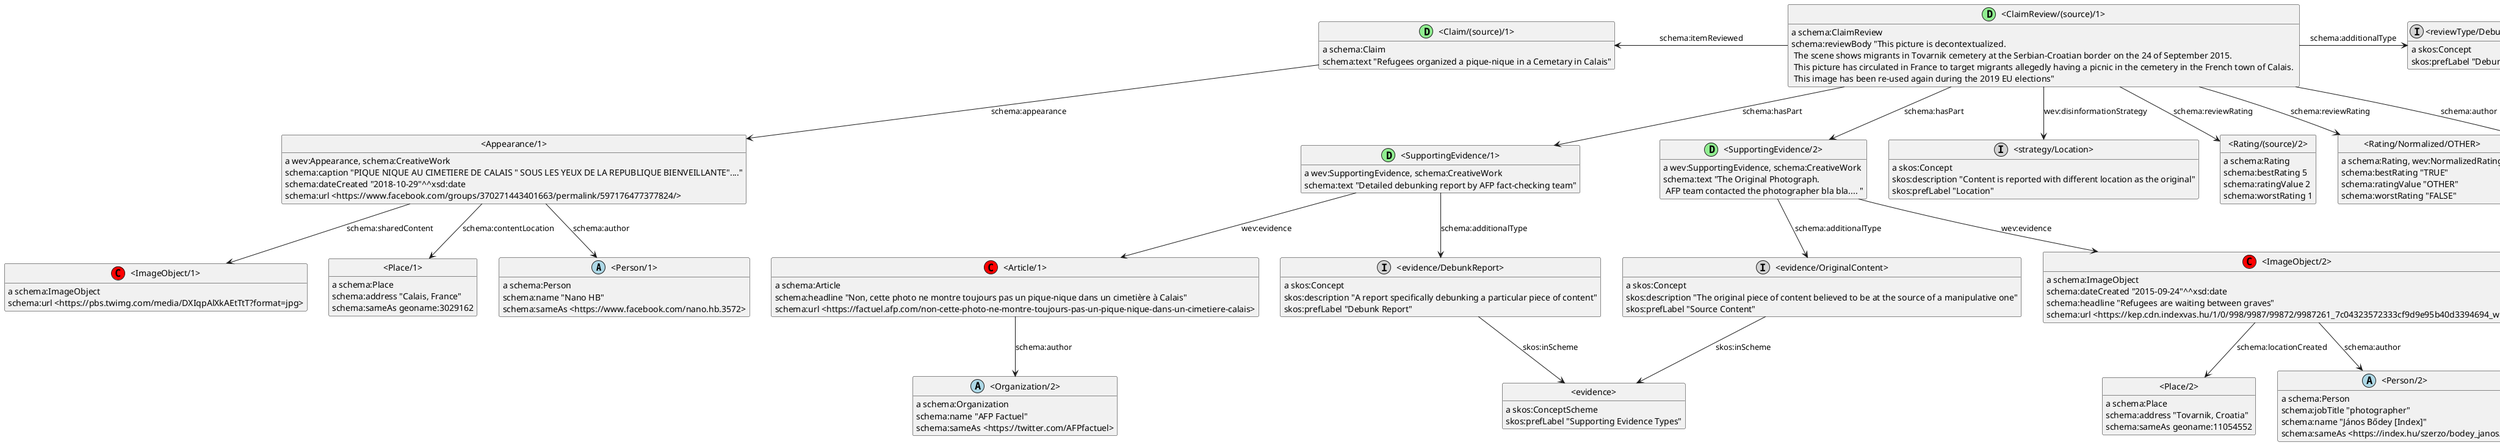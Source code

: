 @startuml
hide empty methods
hide empty attributes
hide circle
skinparam classAttributeIconSize 0
class _Person_1_ as "<Person/1>"
class _Person_1_ <<(A,lightblue)>>
show _Person_1_ circle
class _Person_2_ as "<Person/2>"
class _Person_2_ <<(A,lightblue)>>
show _Person_2_ circle
class _Organization_weverify_ as "<Organization/weverify>"
class _Organization_weverify_ <<(A,lightblue)>>
show _Organization_weverify_ circle
class _Organization_2_ as "<Organization/2>"
class _Organization_2_ <<(A,lightblue)>>
show _Organization_2_ circle
class _Article_1_ as "<Article/1>"
class _Article_1_ <<(C,red)>>
show _Article_1_ circle
class _ImageObject_1_ as "<ImageObject/1>"
class _ImageObject_1_ <<(C,red)>>
show _ImageObject_1_ circle
class _ImageObject_2_ as "<ImageObject/2>"
class _ImageObject_2_ <<(C,red)>>
show _ImageObject_2_ circle
class _ClaimReview_source_1_ as "<ClaimReview/(source)/1>"
class _ClaimReview_source_1_ <<(D,lightgreen)>>
show _ClaimReview_source_1_ circle
class _Claim_source_1_ as "<Claim/(source)/1>"
class _Claim_source_1_ <<(D,lightgreen)>>
show _Claim_source_1_ circle
class _SupportingEvidence_1_ as "<SupportingEvidence/1>"
class _SupportingEvidence_1_ <<(D,lightgreen)>>
show _SupportingEvidence_1_ circle
class _SupportingEvidence_2_ as "<SupportingEvidence/2>"
class _SupportingEvidence_2_ <<(D,lightgreen)>>
show _SupportingEvidence_2_ circle
class _reviewType_Debunk_ as "<reviewType/Debunk>"
class _reviewType_Debunk_ <<(I,lightgray)>>
show _reviewType_Debunk_ circle
class _strategy_Location_ as "<strategy/Location>"
class _strategy_Location_ <<(I,lightgray)>>
show _strategy_Location_ circle
class _evidence_DebunkReport_ as "<evidence/DebunkReport>"
class _evidence_DebunkReport_ <<(I,lightgray)>>
show _evidence_DebunkReport_ circle
class _evidence_OriginalContent_ as "<evidence/OriginalContent>"
class _evidence_OriginalContent_ <<(I,lightgray)>>
show _evidence_OriginalContent_ circle
_reviewType_Debunk_ : a skos:Concept
_reviewType_Debunk_ : skos:prefLabel "Debunk"
_SupportingEvidence_1_ : a wev:SupportingEvidence, schema:CreativeWork
_SupportingEvidence_1_ -down-> _Article_1_ : wev:evidence
_SupportingEvidence_1_ -down-> _evidence_DebunkReport_ : schema:additionalType
_SupportingEvidence_1_ : schema:text "Detailed debunking report by AFP fact-checking team"
_Person_2_ : a schema:Person
_Person_2_ : schema:jobTitle "photographer"
_Person_2_ : schema:name "János Bődey [Index]"
_Person_2_ : schema:sameAs <https://index.hu/szerzo/bodey_janos/>
class _Rating_source_2_ as "<Rating/(source)/2>"
_Rating_source_2_ : a schema:Rating
_Rating_source_2_ : schema:bestRating 5
_Rating_source_2_ : schema:ratingValue 2
_Rating_source_2_ : schema:worstRating 1
class _Appearance_1_ as "<Appearance/1>"
_Appearance_1_ : a wev:Appearance, schema:CreativeWork
_Appearance_1_ -down-> _ImageObject_1_ : schema:sharedContent
_Appearance_1_ -down-> _Person_1_ : schema:author
class _Place_1_ as "<Place/1>"
_Appearance_1_ -down-> _Place_1_ : schema:contentLocation
_Appearance_1_ : schema:caption "PIQUE NIQUE AU CIMETIERE DE CALAIS " SOUS LES YEUX DE LA REPUBLIQUE BIENVEILLANTE"...."
_Appearance_1_ : schema:dateCreated "2018-10-29"^^xsd:date
_Appearance_1_ : schema:url <https://www.facebook.com/groups/370271443401663/permalink/597176477377824/>
_evidence_DebunkReport_ : a skos:Concept
class _evidence_ as "<evidence>"
_evidence_DebunkReport_ -down-> _evidence_ : skos:inScheme
_evidence_DebunkReport_ : skos:description "A report specifically debunking a particular piece of content"
_evidence_DebunkReport_ : skos:prefLabel "Debunk Report"
_strategy_Location_ : a skos:Concept
_strategy_Location_ : skos:description "Content is reported with different location as the original"
_strategy_Location_ : skos:prefLabel "Location"
_ImageObject_2_ : a schema:ImageObject
_ImageObject_2_ -down-> _Person_2_ : schema:author
class _Place_2_ as "<Place/2>"
_ImageObject_2_ -down-> _Place_2_ : schema:locationCreated
_ImageObject_2_ : schema:dateCreated "2015-09-24"^^xsd:date
_ImageObject_2_ : schema:headline "Refugees are waiting between graves"
_ImageObject_2_ : schema:url <https://kep.cdn.indexvas.hu/1/0/998/9987/99872/9987261_7c04323572333cf9d9e95b40d3394694_wm.jpg>
_evidence_ : a skos:ConceptScheme
_evidence_ : skos:prefLabel "Supporting Evidence Types"
_Organization_weverify_ : a schema:Organization
_Organization_weverify_ : schema:name "WeVerify"
_Organization_weverify_ : schema:sameAs <https://twitter.com/Weverify>
_Article_1_ : a schema:Article
_Article_1_ -down-> _Organization_2_ : schema:author
_Article_1_ : schema:headline "Non, cette photo ne montre toujours pas un pique-nique dans un cimetière à Calais"
_Article_1_ : schema:url <https://factuel.afp.com/non-cette-photo-ne-montre-toujours-pas-un-pique-nique-dans-un-cimetiere-calais>
_SupportingEvidence_2_ : a wev:SupportingEvidence, schema:CreativeWork
_SupportingEvidence_2_ -down-> _evidence_OriginalContent_ : schema:additionalType
_SupportingEvidence_2_ -down-> _ImageObject_2_ : wev:evidence
_SupportingEvidence_2_ : schema:text "The Original Photograph. \n AFP team contacted the photographer bla bla.... "
_Organization_2_ : a schema:Organization
_Organization_2_ : schema:name "AFP Factuel"
_Organization_2_ : schema:sameAs <https://twitter.com/AFPfactuel>
_Place_1_ : a schema:Place
_Place_1_ : schema:address "Calais, France"
_Place_1_ : schema:sameAs geoname:3029162
_Person_1_ : a schema:Person
_Person_1_ : schema:name "Nano HB"
_Person_1_ : schema:sameAs <https://www.facebook.com/nano.hb.3572>
_evidence_OriginalContent_ : a skos:Concept
_evidence_OriginalContent_ -down-> _evidence_ : skos:inScheme
_evidence_OriginalContent_ : skos:description "The original piece of content believed to be at the source of a manipulative one"
_evidence_OriginalContent_ : skos:prefLabel "Source Content"
_Place_2_ : a schema:Place
_Place_2_ : schema:address "Tovarnik, Croatia"
_Place_2_ : schema:sameAs geoname:11054552
class _Rating_Normalized_OTHER_ as "<Rating/Normalized/OTHER>"
_Rating_Normalized_OTHER_ : a schema:Rating, wev:NormalizedRating
_Rating_Normalized_OTHER_ : schema:bestRating "TRUE"
_Rating_Normalized_OTHER_ : schema:ratingValue "OTHER"
_Rating_Normalized_OTHER_ : schema:worstRating "FALSE"
_ClaimReview_source_1_ : a schema:ClaimReview
_ClaimReview_source_1_ -down-> _Rating_source_2_ : schema:reviewRating
_ClaimReview_source_1_ -down-> _SupportingEvidence_2_ : schema:hasPart
_ClaimReview_source_1_ -down-> _SupportingEvidence_1_ : schema:hasPart
_ClaimReview_source_1_ -right-> _reviewType_Debunk_ : schema:additionalType
_ClaimReview_source_1_ -down-> _strategy_Location_ : wev:disinformationStrategy
_ClaimReview_source_1_ -left-> _Claim_source_1_ : schema:itemReviewed
_ClaimReview_source_1_ -down-> _Organization_weverify_ : schema:author
_ClaimReview_source_1_ -down-> _Rating_Normalized_OTHER_ : schema:reviewRating
_ClaimReview_source_1_ : schema:reviewBody "This picture is decontextualized. \n The scene shows migrants in Tovarnik cemetery at the Serbian-Croatian border on the 24 of September 2015. \n This picture has circulated in France to target migrants allegedly having a picnic in the cemetery in the French town of Calais. \n This image has been re-used again during the 2019 EU elections"
_Claim_source_1_ : a schema:Claim
_Claim_source_1_ -down-> _Appearance_1_ : schema:appearance
_Claim_source_1_ : schema:text "Refugees organized a pique-nique in a Cemetary in Calais"
_ImageObject_1_ : a schema:ImageObject
_ImageObject_1_ : schema:url <https://pbs.twimg.com/media/DXIqpAlXkAEtTtT?format=jpg>
@enduml
